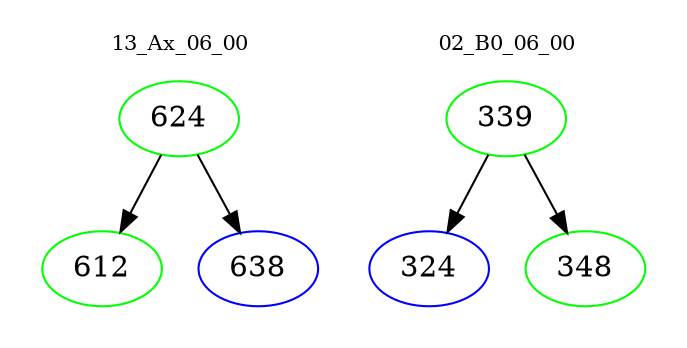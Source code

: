 digraph{
subgraph cluster_0 {
color = white
label = "13_Ax_06_00";
fontsize=10;
T0_624 [label="624", color="green"]
T0_624 -> T0_612 [color="black"]
T0_612 [label="612", color="green"]
T0_624 -> T0_638 [color="black"]
T0_638 [label="638", color="blue"]
}
subgraph cluster_1 {
color = white
label = "02_B0_06_00";
fontsize=10;
T1_339 [label="339", color="green"]
T1_339 -> T1_324 [color="black"]
T1_324 [label="324", color="blue"]
T1_339 -> T1_348 [color="black"]
T1_348 [label="348", color="green"]
}
}

